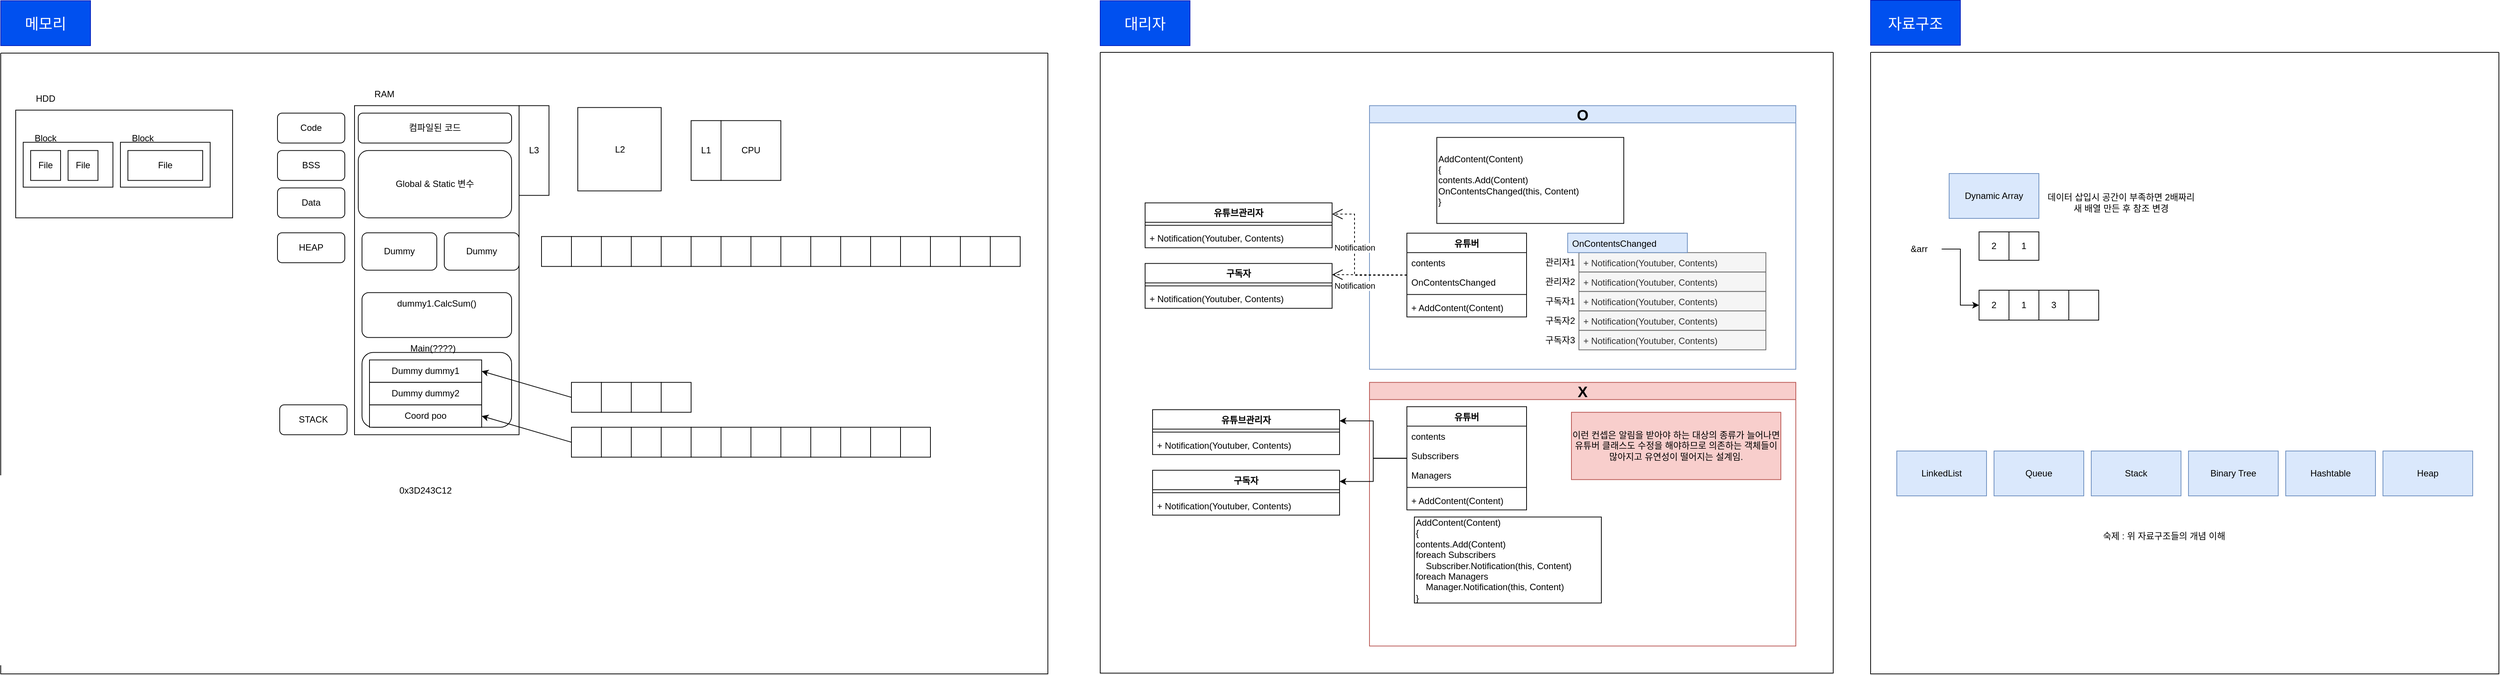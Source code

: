 <mxfile version="21.6.5" type="device">
  <diagram id="C5RBs43oDa-KdzZeNtuy" name="Page-1">
    <mxGraphModel dx="2206" dy="2455" grid="1" gridSize="10" guides="1" tooltips="1" connect="1" arrows="1" fold="1" page="1" pageScale="1" pageWidth="827" pageHeight="1169" math="0" shadow="0">
      <root>
        <mxCell id="WIyWlLk6GJQsqaUBKTNV-0" />
        <mxCell id="WIyWlLk6GJQsqaUBKTNV-1" parent="WIyWlLk6GJQsqaUBKTNV-0" />
        <mxCell id="QTkm2JUuexC876r_ifoE-18" value="" style="swimlane;startSize=0;" vertex="1" parent="WIyWlLk6GJQsqaUBKTNV-1">
          <mxGeometry x="1510" y="-1061" width="980" height="830" as="geometry">
            <mxRectangle x="1510" y="-1160" width="50" height="40" as="alternateBounds" />
          </mxGeometry>
        </mxCell>
        <mxCell id="HTKj4prni-A2L164Fl9Y-55" value="유튜버" style="swimlane;fontStyle=1;align=center;verticalAlign=top;childLayout=stackLayout;horizontal=1;startSize=26;horizontalStack=0;resizeParent=1;resizeParentMax=0;resizeLast=0;collapsible=1;marginBottom=0;whiteSpace=wrap;html=1;" parent="QTkm2JUuexC876r_ifoE-18" vertex="1">
          <mxGeometry x="410" y="473.75" width="160" height="138" as="geometry" />
        </mxCell>
        <mxCell id="HTKj4prni-A2L164Fl9Y-58" value="contents" style="text;strokeColor=none;fillColor=none;align=left;verticalAlign=top;spacingLeft=4;spacingRight=4;overflow=hidden;rotatable=0;points=[[0,0.5],[1,0.5]];portConstraint=eastwest;whiteSpace=wrap;html=1;" parent="HTKj4prni-A2L164Fl9Y-55" vertex="1">
          <mxGeometry y="26" width="160" height="26" as="geometry" />
        </mxCell>
        <mxCell id="HTKj4prni-A2L164Fl9Y-64" value="Subscribers" style="text;strokeColor=none;fillColor=none;align=left;verticalAlign=top;spacingLeft=4;spacingRight=4;overflow=hidden;rotatable=0;points=[[0,0.5],[1,0.5]];portConstraint=eastwest;whiteSpace=wrap;html=1;" parent="HTKj4prni-A2L164Fl9Y-55" vertex="1">
          <mxGeometry y="52" width="160" height="26" as="geometry" />
        </mxCell>
        <mxCell id="QTkm2JUuexC876r_ifoE-6" value="Managers" style="text;strokeColor=none;fillColor=none;align=left;verticalAlign=top;spacingLeft=4;spacingRight=4;overflow=hidden;rotatable=0;points=[[0,0.5],[1,0.5]];portConstraint=eastwest;whiteSpace=wrap;html=1;" vertex="1" parent="HTKj4prni-A2L164Fl9Y-55">
          <mxGeometry y="78" width="160" height="26" as="geometry" />
        </mxCell>
        <mxCell id="HTKj4prni-A2L164Fl9Y-57" value="" style="line;strokeWidth=1;fillColor=none;align=left;verticalAlign=middle;spacingTop=-1;spacingLeft=3;spacingRight=3;rotatable=0;labelPosition=right;points=[];portConstraint=eastwest;strokeColor=inherit;" parent="HTKj4prni-A2L164Fl9Y-55" vertex="1">
          <mxGeometry y="104" width="160" height="8" as="geometry" />
        </mxCell>
        <mxCell id="HTKj4prni-A2L164Fl9Y-62" value="+ AddContent(Content)" style="text;strokeColor=none;fillColor=none;align=left;verticalAlign=top;spacingLeft=4;spacingRight=4;overflow=hidden;rotatable=0;points=[[0,0.5],[1,0.5]];portConstraint=eastwest;whiteSpace=wrap;html=1;" parent="HTKj4prni-A2L164Fl9Y-55" vertex="1">
          <mxGeometry y="112" width="160" height="26" as="geometry" />
        </mxCell>
        <mxCell id="HTKj4prni-A2L164Fl9Y-59" value="구독자" style="swimlane;fontStyle=1;align=center;verticalAlign=top;childLayout=stackLayout;horizontal=1;startSize=26;horizontalStack=0;resizeParent=1;resizeParentMax=0;resizeLast=0;collapsible=1;marginBottom=0;whiteSpace=wrap;html=1;" parent="QTkm2JUuexC876r_ifoE-18" vertex="1">
          <mxGeometry x="60" y="282.25" width="250" height="60" as="geometry" />
        </mxCell>
        <mxCell id="HTKj4prni-A2L164Fl9Y-60" value="" style="line;strokeWidth=1;fillColor=none;align=left;verticalAlign=middle;spacingTop=-1;spacingLeft=3;spacingRight=3;rotatable=0;labelPosition=right;points=[];portConstraint=eastwest;strokeColor=inherit;" parent="HTKj4prni-A2L164Fl9Y-59" vertex="1">
          <mxGeometry y="26" width="250" height="8" as="geometry" />
        </mxCell>
        <mxCell id="HTKj4prni-A2L164Fl9Y-61" value="+ Notification(Youtuber, Contents)" style="text;strokeColor=none;fillColor=none;align=left;verticalAlign=top;spacingLeft=4;spacingRight=4;overflow=hidden;rotatable=0;points=[[0,0.5],[1,0.5]];portConstraint=eastwest;whiteSpace=wrap;html=1;" parent="HTKj4prni-A2L164Fl9Y-59" vertex="1">
          <mxGeometry y="34" width="250" height="26" as="geometry" />
        </mxCell>
        <mxCell id="HTKj4prni-A2L164Fl9Y-65" value="유튜브관리자" style="swimlane;fontStyle=1;align=center;verticalAlign=top;childLayout=stackLayout;horizontal=1;startSize=26;horizontalStack=0;resizeParent=1;resizeParentMax=0;resizeLast=0;collapsible=1;marginBottom=0;whiteSpace=wrap;html=1;" parent="QTkm2JUuexC876r_ifoE-18" vertex="1">
          <mxGeometry x="60" y="201.25" width="250" height="60" as="geometry" />
        </mxCell>
        <mxCell id="HTKj4prni-A2L164Fl9Y-66" value="" style="line;strokeWidth=1;fillColor=none;align=left;verticalAlign=middle;spacingTop=-1;spacingLeft=3;spacingRight=3;rotatable=0;labelPosition=right;points=[];portConstraint=eastwest;strokeColor=inherit;" parent="HTKj4prni-A2L164Fl9Y-65" vertex="1">
          <mxGeometry y="26" width="250" height="8" as="geometry" />
        </mxCell>
        <mxCell id="HTKj4prni-A2L164Fl9Y-67" value="+ Notification(Youtuber, Contents)" style="text;strokeColor=none;fillColor=none;align=left;verticalAlign=top;spacingLeft=4;spacingRight=4;overflow=hidden;rotatable=0;points=[[0,0.5],[1,0.5]];portConstraint=eastwest;whiteSpace=wrap;html=1;" parent="HTKj4prni-A2L164Fl9Y-65" vertex="1">
          <mxGeometry y="34" width="250" height="26" as="geometry" />
        </mxCell>
        <mxCell id="HTKj4prni-A2L164Fl9Y-68" value="유튜버" style="swimlane;fontStyle=1;align=center;verticalAlign=top;childLayout=stackLayout;horizontal=1;startSize=26;horizontalStack=0;resizeParent=1;resizeParentMax=0;resizeLast=0;collapsible=1;marginBottom=0;whiteSpace=wrap;html=1;" parent="QTkm2JUuexC876r_ifoE-18" vertex="1">
          <mxGeometry x="410" y="241.75" width="160" height="112" as="geometry" />
        </mxCell>
        <mxCell id="HTKj4prni-A2L164Fl9Y-69" value="contents" style="text;strokeColor=none;fillColor=none;align=left;verticalAlign=top;spacingLeft=4;spacingRight=4;overflow=hidden;rotatable=0;points=[[0,0.5],[1,0.5]];portConstraint=eastwest;whiteSpace=wrap;html=1;" parent="HTKj4prni-A2L164Fl9Y-68" vertex="1">
          <mxGeometry y="26" width="160" height="26" as="geometry" />
        </mxCell>
        <mxCell id="HTKj4prni-A2L164Fl9Y-70" value="OnContentsChanged" style="text;strokeColor=none;fillColor=none;align=left;verticalAlign=top;spacingLeft=4;spacingRight=4;overflow=hidden;rotatable=0;points=[[0,0.5],[1,0.5]];portConstraint=eastwest;whiteSpace=wrap;html=1;" parent="HTKj4prni-A2L164Fl9Y-68" vertex="1">
          <mxGeometry y="52" width="160" height="26" as="geometry" />
        </mxCell>
        <mxCell id="HTKj4prni-A2L164Fl9Y-71" value="" style="line;strokeWidth=1;fillColor=none;align=left;verticalAlign=middle;spacingTop=-1;spacingLeft=3;spacingRight=3;rotatable=0;labelPosition=right;points=[];portConstraint=eastwest;strokeColor=inherit;" parent="HTKj4prni-A2L164Fl9Y-68" vertex="1">
          <mxGeometry y="78" width="160" height="8" as="geometry" />
        </mxCell>
        <mxCell id="HTKj4prni-A2L164Fl9Y-72" value="+ AddContent(Content)" style="text;strokeColor=none;fillColor=none;align=left;verticalAlign=top;spacingLeft=4;spacingRight=4;overflow=hidden;rotatable=0;points=[[0,0.5],[1,0.5]];portConstraint=eastwest;whiteSpace=wrap;html=1;" parent="HTKj4prni-A2L164Fl9Y-68" vertex="1">
          <mxGeometry y="86" width="160" height="26" as="geometry" />
        </mxCell>
        <mxCell id="HTKj4prni-A2L164Fl9Y-73" value="+ Notification(Youtuber, Contents)" style="text;strokeColor=#666666;fillColor=#f5f5f5;align=left;verticalAlign=top;spacingLeft=4;spacingRight=4;overflow=hidden;rotatable=0;points=[[0,0.5],[1,0.5]];portConstraint=eastwest;whiteSpace=wrap;html=1;fontColor=#333333;" parent="QTkm2JUuexC876r_ifoE-18" vertex="1">
          <mxGeometry x="640" y="267.75" width="250" height="26" as="geometry" />
        </mxCell>
        <mxCell id="HTKj4prni-A2L164Fl9Y-74" value="OnContentsChanged" style="text;strokeColor=#6c8ebf;fillColor=#dae8fc;align=left;verticalAlign=top;spacingLeft=4;spacingRight=4;overflow=hidden;rotatable=0;points=[[0,0.5],[1,0.5]];portConstraint=eastwest;whiteSpace=wrap;html=1;" parent="QTkm2JUuexC876r_ifoE-18" vertex="1">
          <mxGeometry x="625" y="241.75" width="160" height="26" as="geometry" />
        </mxCell>
        <mxCell id="HTKj4prni-A2L164Fl9Y-75" value="+ Notification(Youtuber, Contents)" style="text;strokeColor=#666666;fillColor=#f5f5f5;align=left;verticalAlign=top;spacingLeft=4;spacingRight=4;overflow=hidden;rotatable=0;points=[[0,0.5],[1,0.5]];portConstraint=eastwest;whiteSpace=wrap;html=1;fontColor=#333333;" parent="QTkm2JUuexC876r_ifoE-18" vertex="1">
          <mxGeometry x="640" y="293.75" width="250" height="26" as="geometry" />
        </mxCell>
        <mxCell id="HTKj4prni-A2L164Fl9Y-76" value="+ Notification(Youtuber, Contents)" style="text;strokeColor=#666666;fillColor=#f5f5f5;align=left;verticalAlign=top;spacingLeft=4;spacingRight=4;overflow=hidden;rotatable=0;points=[[0,0.5],[1,0.5]];portConstraint=eastwest;whiteSpace=wrap;html=1;fontColor=#333333;" parent="QTkm2JUuexC876r_ifoE-18" vertex="1">
          <mxGeometry x="640" y="319.75" width="250" height="26" as="geometry" />
        </mxCell>
        <mxCell id="HTKj4prni-A2L164Fl9Y-77" value="+ Notification(Youtuber, Contents)" style="text;strokeColor=#666666;fillColor=#f5f5f5;align=left;verticalAlign=top;spacingLeft=4;spacingRight=4;overflow=hidden;rotatable=0;points=[[0,0.5],[1,0.5]];portConstraint=eastwest;whiteSpace=wrap;html=1;fontColor=#333333;" parent="QTkm2JUuexC876r_ifoE-18" vertex="1">
          <mxGeometry x="640" y="345.75" width="250" height="26" as="geometry" />
        </mxCell>
        <mxCell id="HTKj4prni-A2L164Fl9Y-79" value="관리자1" style="text;html=1;strokeColor=none;fillColor=none;align=center;verticalAlign=middle;whiteSpace=wrap;rounded=0;" parent="QTkm2JUuexC876r_ifoE-18" vertex="1">
          <mxGeometry x="590" y="267.75" width="50" height="26" as="geometry" />
        </mxCell>
        <mxCell id="HTKj4prni-A2L164Fl9Y-80" value="관리자2" style="text;html=1;strokeColor=none;fillColor=none;align=center;verticalAlign=middle;whiteSpace=wrap;rounded=0;" parent="QTkm2JUuexC876r_ifoE-18" vertex="1">
          <mxGeometry x="590" y="293.75" width="50" height="26" as="geometry" />
        </mxCell>
        <mxCell id="HTKj4prni-A2L164Fl9Y-81" value="구독자1" style="text;html=1;strokeColor=none;fillColor=none;align=center;verticalAlign=middle;whiteSpace=wrap;rounded=0;" parent="QTkm2JUuexC876r_ifoE-18" vertex="1">
          <mxGeometry x="590" y="319.75" width="50" height="26" as="geometry" />
        </mxCell>
        <mxCell id="HTKj4prni-A2L164Fl9Y-82" value="AddContent(Content)&lt;br&gt;{&lt;br&gt;contents.Add(Content)&lt;br&gt;OnContentsChanged(this, Content)&lt;br&gt;}" style="rounded=0;whiteSpace=wrap;html=1;align=left;" parent="QTkm2JUuexC876r_ifoE-18" vertex="1">
          <mxGeometry x="450" y="113.75" width="250" height="115" as="geometry" />
        </mxCell>
        <mxCell id="QTkm2JUuexC876r_ifoE-0" value="구독자2" style="text;html=1;strokeColor=none;fillColor=none;align=center;verticalAlign=middle;whiteSpace=wrap;rounded=0;" vertex="1" parent="QTkm2JUuexC876r_ifoE-18">
          <mxGeometry x="590" y="345.75" width="50" height="26" as="geometry" />
        </mxCell>
        <mxCell id="QTkm2JUuexC876r_ifoE-1" value="구독자3" style="text;html=1;strokeColor=none;fillColor=none;align=center;verticalAlign=middle;whiteSpace=wrap;rounded=0;" vertex="1" parent="QTkm2JUuexC876r_ifoE-18">
          <mxGeometry x="590" y="371.75" width="50" height="26" as="geometry" />
        </mxCell>
        <mxCell id="QTkm2JUuexC876r_ifoE-3" value="O" style="swimlane;whiteSpace=wrap;html=1;fillColor=#dae8fc;strokeColor=#6c8ebf;fontSize=20;" vertex="1" parent="QTkm2JUuexC876r_ifoE-18">
          <mxGeometry x="360" y="71.25" width="570" height="352.5" as="geometry" />
        </mxCell>
        <mxCell id="HTKj4prni-A2L164Fl9Y-78" value="+ Notification(Youtuber, Contents)" style="text;strokeColor=#666666;fillColor=#f5f5f5;align=left;verticalAlign=top;spacingLeft=4;spacingRight=4;overflow=hidden;rotatable=0;points=[[0,0.5],[1,0.5]];portConstraint=eastwest;whiteSpace=wrap;html=1;fontColor=#333333;" parent="QTkm2JUuexC876r_ifoE-3" vertex="1">
          <mxGeometry x="280" y="300.5" width="250" height="26" as="geometry" />
        </mxCell>
        <mxCell id="QTkm2JUuexC876r_ifoE-4" value="X" style="swimlane;whiteSpace=wrap;html=1;fillColor=#f8cecc;strokeColor=#b85450;fontSize=20;" vertex="1" parent="QTkm2JUuexC876r_ifoE-18">
          <mxGeometry x="360" y="441.25" width="570" height="352.5" as="geometry" />
        </mxCell>
        <mxCell id="QTkm2JUuexC876r_ifoE-5" value="이런 컨셉은 알림을 받아야 하는 대상의 종류가 늘어나면 유튜버 클래스도 수정을 해야하므로 의존하는 객체들이 많아지고 유연성이 떨어지는 설계임." style="text;html=1;strokeColor=#b85450;fillColor=#f8cecc;align=center;verticalAlign=middle;whiteSpace=wrap;rounded=0;" vertex="1" parent="QTkm2JUuexC876r_ifoE-4">
          <mxGeometry x="270" y="40" width="280" height="90" as="geometry" />
        </mxCell>
        <mxCell id="HTKj4prni-A2L164Fl9Y-63" value="AddContent(Content)&lt;br&gt;{&lt;br&gt;contents.Add(Content)&lt;br&gt;foreach Subscribers&lt;br&gt;&amp;nbsp; &amp;nbsp; Subscriber.Notification(this, Content)&lt;br&gt;foreach Managers&lt;br&gt;&amp;nbsp; &amp;nbsp; Manager.Notification(this, Content)&lt;br&gt;}" style="rounded=0;whiteSpace=wrap;html=1;align=left;" parent="QTkm2JUuexC876r_ifoE-4" vertex="1">
          <mxGeometry x="60" y="180" width="250" height="115" as="geometry" />
        </mxCell>
        <mxCell id="QTkm2JUuexC876r_ifoE-7" value="구독자" style="swimlane;fontStyle=1;align=center;verticalAlign=top;childLayout=stackLayout;horizontal=1;startSize=26;horizontalStack=0;resizeParent=1;resizeParentMax=0;resizeLast=0;collapsible=1;marginBottom=0;whiteSpace=wrap;html=1;" vertex="1" parent="QTkm2JUuexC876r_ifoE-18">
          <mxGeometry x="70" y="558.75" width="250" height="60" as="geometry" />
        </mxCell>
        <mxCell id="QTkm2JUuexC876r_ifoE-8" value="" style="line;strokeWidth=1;fillColor=none;align=left;verticalAlign=middle;spacingTop=-1;spacingLeft=3;spacingRight=3;rotatable=0;labelPosition=right;points=[];portConstraint=eastwest;strokeColor=inherit;" vertex="1" parent="QTkm2JUuexC876r_ifoE-7">
          <mxGeometry y="26" width="250" height="8" as="geometry" />
        </mxCell>
        <mxCell id="QTkm2JUuexC876r_ifoE-9" value="+ Notification(Youtuber, Contents)" style="text;strokeColor=none;fillColor=none;align=left;verticalAlign=top;spacingLeft=4;spacingRight=4;overflow=hidden;rotatable=0;points=[[0,0.5],[1,0.5]];portConstraint=eastwest;whiteSpace=wrap;html=1;" vertex="1" parent="QTkm2JUuexC876r_ifoE-7">
          <mxGeometry y="34" width="250" height="26" as="geometry" />
        </mxCell>
        <mxCell id="QTkm2JUuexC876r_ifoE-10" value="유튜브관리자" style="swimlane;fontStyle=1;align=center;verticalAlign=top;childLayout=stackLayout;horizontal=1;startSize=26;horizontalStack=0;resizeParent=1;resizeParentMax=0;resizeLast=0;collapsible=1;marginBottom=0;whiteSpace=wrap;html=1;" vertex="1" parent="QTkm2JUuexC876r_ifoE-18">
          <mxGeometry x="70" y="477.75" width="250" height="60" as="geometry" />
        </mxCell>
        <mxCell id="QTkm2JUuexC876r_ifoE-11" value="" style="line;strokeWidth=1;fillColor=none;align=left;verticalAlign=middle;spacingTop=-1;spacingLeft=3;spacingRight=3;rotatable=0;labelPosition=right;points=[];portConstraint=eastwest;strokeColor=inherit;" vertex="1" parent="QTkm2JUuexC876r_ifoE-10">
          <mxGeometry y="26" width="250" height="8" as="geometry" />
        </mxCell>
        <mxCell id="QTkm2JUuexC876r_ifoE-12" value="+ Notification(Youtuber, Contents)" style="text;strokeColor=none;fillColor=none;align=left;verticalAlign=top;spacingLeft=4;spacingRight=4;overflow=hidden;rotatable=0;points=[[0,0.5],[1,0.5]];portConstraint=eastwest;whiteSpace=wrap;html=1;" vertex="1" parent="QTkm2JUuexC876r_ifoE-10">
          <mxGeometry y="34" width="250" height="26" as="geometry" />
        </mxCell>
        <mxCell id="QTkm2JUuexC876r_ifoE-14" style="edgeStyle=orthogonalEdgeStyle;rounded=0;orthogonalLoop=1;jettySize=auto;html=1;entryX=1;entryY=0.25;entryDx=0;entryDy=0;" edge="1" parent="QTkm2JUuexC876r_ifoE-18" source="HTKj4prni-A2L164Fl9Y-55" target="QTkm2JUuexC876r_ifoE-7">
          <mxGeometry relative="1" as="geometry" />
        </mxCell>
        <mxCell id="QTkm2JUuexC876r_ifoE-15" value="Notification" style="endArrow=open;endSize=12;dashed=1;html=1;rounded=0;entryX=1;entryY=0.25;entryDx=0;entryDy=0;" edge="1" parent="QTkm2JUuexC876r_ifoE-18" source="HTKj4prni-A2L164Fl9Y-68" target="HTKj4prni-A2L164Fl9Y-65">
          <mxGeometry x="0.176" width="160" relative="1" as="geometry">
            <mxPoint x="250" y="401.25" as="sourcePoint" />
            <mxPoint x="410" y="401.25" as="targetPoint" />
            <Array as="points">
              <mxPoint x="340" y="298.25" />
              <mxPoint x="340" y="216.25" />
            </Array>
            <mxPoint as="offset" />
          </mxGeometry>
        </mxCell>
        <mxCell id="QTkm2JUuexC876r_ifoE-13" style="edgeStyle=orthogonalEdgeStyle;rounded=0;orthogonalLoop=1;jettySize=auto;html=1;entryX=1;entryY=0.25;entryDx=0;entryDy=0;" edge="1" parent="QTkm2JUuexC876r_ifoE-18" source="HTKj4prni-A2L164Fl9Y-55" target="QTkm2JUuexC876r_ifoE-10">
          <mxGeometry relative="1" as="geometry" />
        </mxCell>
        <mxCell id="QTkm2JUuexC876r_ifoE-16" value="Notification" style="endArrow=open;endSize=12;dashed=1;html=1;rounded=0;entryX=1;entryY=0.25;entryDx=0;entryDy=0;" edge="1" parent="QTkm2JUuexC876r_ifoE-18" source="HTKj4prni-A2L164Fl9Y-68" target="HTKj4prni-A2L164Fl9Y-59">
          <mxGeometry x="0.399" y="15" width="160" relative="1" as="geometry">
            <mxPoint x="420" y="308.25" as="sourcePoint" />
            <mxPoint x="320" y="226.25" as="targetPoint" />
            <Array as="points">
              <mxPoint x="340" y="297.25" />
            </Array>
            <mxPoint as="offset" />
          </mxGeometry>
        </mxCell>
        <mxCell id="QTkm2JUuexC876r_ifoE-17" value="대리자" style="rounded=0;whiteSpace=wrap;html=1;fillColor=#0050ef;fontColor=#ffffff;strokeColor=#001DBC;fontSize=20;" vertex="1" parent="WIyWlLk6GJQsqaUBKTNV-1">
          <mxGeometry x="1510" y="-1130" width="120" height="60" as="geometry" />
        </mxCell>
        <mxCell id="QTkm2JUuexC876r_ifoE-20" value="자료구조" style="rounded=0;whiteSpace=wrap;html=1;fillColor=#0050ef;fontColor=#ffffff;strokeColor=#001DBC;fontSize=20;" vertex="1" parent="WIyWlLk6GJQsqaUBKTNV-1">
          <mxGeometry x="2540" y="-1130.5" width="120" height="60" as="geometry" />
        </mxCell>
        <mxCell id="QTkm2JUuexC876r_ifoE-21" value="" style="swimlane;startSize=0;" vertex="1" parent="WIyWlLk6GJQsqaUBKTNV-1">
          <mxGeometry x="2540" y="-1061" width="840" height="831" as="geometry" />
        </mxCell>
        <mxCell id="HTKj4prni-A2L164Fl9Y-100" value="Dynamic Array" style="rounded=0;whiteSpace=wrap;html=1;fillColor=#dae8fc;strokeColor=#6c8ebf;" parent="QTkm2JUuexC876r_ifoE-21" vertex="1">
          <mxGeometry x="105" y="162" width="120" height="60" as="geometry" />
        </mxCell>
        <mxCell id="HTKj4prni-A2L164Fl9Y-101" value="LinkedList" style="rounded=0;whiteSpace=wrap;html=1;fillColor=#dae8fc;strokeColor=#6c8ebf;" parent="QTkm2JUuexC876r_ifoE-21" vertex="1">
          <mxGeometry x="35" y="533" width="120" height="60" as="geometry" />
        </mxCell>
        <mxCell id="HTKj4prni-A2L164Fl9Y-102" value="Queue" style="rounded=0;whiteSpace=wrap;html=1;fillColor=#dae8fc;strokeColor=#6c8ebf;" parent="QTkm2JUuexC876r_ifoE-21" vertex="1">
          <mxGeometry x="165" y="533" width="120" height="60" as="geometry" />
        </mxCell>
        <mxCell id="HTKj4prni-A2L164Fl9Y-103" value="Stack" style="rounded=0;whiteSpace=wrap;html=1;fillColor=#dae8fc;strokeColor=#6c8ebf;" parent="QTkm2JUuexC876r_ifoE-21" vertex="1">
          <mxGeometry x="295" y="533" width="120" height="60" as="geometry" />
        </mxCell>
        <mxCell id="HTKj4prni-A2L164Fl9Y-104" value="Binary Tree" style="rounded=0;whiteSpace=wrap;html=1;fillColor=#dae8fc;strokeColor=#6c8ebf;" parent="QTkm2JUuexC876r_ifoE-21" vertex="1">
          <mxGeometry x="425" y="533" width="120" height="60" as="geometry" />
        </mxCell>
        <mxCell id="HTKj4prni-A2L164Fl9Y-105" value="Hashtable" style="rounded=0;whiteSpace=wrap;html=1;fillColor=#dae8fc;strokeColor=#6c8ebf;" parent="QTkm2JUuexC876r_ifoE-21" vertex="1">
          <mxGeometry x="555" y="533" width="120" height="60" as="geometry" />
        </mxCell>
        <mxCell id="HTKj4prni-A2L164Fl9Y-106" value="Heap" style="rounded=0;whiteSpace=wrap;html=1;fillColor=#dae8fc;strokeColor=#6c8ebf;" parent="QTkm2JUuexC876r_ifoE-21" vertex="1">
          <mxGeometry x="685" y="533" width="120" height="60" as="geometry" />
        </mxCell>
        <mxCell id="HTKj4prni-A2L164Fl9Y-107" value="2" style="rounded=0;whiteSpace=wrap;html=1;" parent="QTkm2JUuexC876r_ifoE-21" vertex="1">
          <mxGeometry x="145" y="240" width="40" height="38" as="geometry" />
        </mxCell>
        <mxCell id="HTKj4prni-A2L164Fl9Y-108" value="1" style="rounded=0;whiteSpace=wrap;html=1;" parent="QTkm2JUuexC876r_ifoE-21" vertex="1">
          <mxGeometry x="185" y="240" width="40" height="38" as="geometry" />
        </mxCell>
        <mxCell id="HTKj4prni-A2L164Fl9Y-110" value="2" style="rounded=0;whiteSpace=wrap;html=1;" parent="QTkm2JUuexC876r_ifoE-21" vertex="1">
          <mxGeometry x="145" y="318" width="40" height="40" as="geometry" />
        </mxCell>
        <mxCell id="HTKj4prni-A2L164Fl9Y-111" value="1" style="rounded=0;whiteSpace=wrap;html=1;" parent="QTkm2JUuexC876r_ifoE-21" vertex="1">
          <mxGeometry x="185" y="318" width="40" height="40" as="geometry" />
        </mxCell>
        <mxCell id="HTKj4prni-A2L164Fl9Y-112" value="3" style="rounded=0;whiteSpace=wrap;html=1;" parent="QTkm2JUuexC876r_ifoE-21" vertex="1">
          <mxGeometry x="225" y="318" width="40" height="40" as="geometry" />
        </mxCell>
        <mxCell id="HTKj4prni-A2L164Fl9Y-113" value="" style="rounded=0;whiteSpace=wrap;html=1;" parent="QTkm2JUuexC876r_ifoE-21" vertex="1">
          <mxGeometry x="265" y="318" width="40" height="40" as="geometry" />
        </mxCell>
        <mxCell id="HTKj4prni-A2L164Fl9Y-115" style="edgeStyle=orthogonalEdgeStyle;rounded=0;orthogonalLoop=1;jettySize=auto;html=1;entryX=0;entryY=0.5;entryDx=0;entryDy=0;" parent="QTkm2JUuexC876r_ifoE-21" source="HTKj4prni-A2L164Fl9Y-114" target="HTKj4prni-A2L164Fl9Y-110" edge="1">
          <mxGeometry relative="1" as="geometry" />
        </mxCell>
        <mxCell id="HTKj4prni-A2L164Fl9Y-114" value="&amp;amp;arr" style="text;html=1;strokeColor=none;fillColor=none;align=center;verticalAlign=middle;whiteSpace=wrap;rounded=0;" parent="QTkm2JUuexC876r_ifoE-21" vertex="1">
          <mxGeometry x="35" y="248" width="60" height="30" as="geometry" />
        </mxCell>
        <mxCell id="HTKj4prni-A2L164Fl9Y-116" value="데이터 삽입시 공간이 부족하면 2배짜리 새 배열 만든 후 참조 변경" style="text;html=1;strokeColor=none;fillColor=none;align=center;verticalAlign=middle;whiteSpace=wrap;rounded=0;" parent="QTkm2JUuexC876r_ifoE-21" vertex="1">
          <mxGeometry x="235" y="165.5" width="200" height="71" as="geometry" />
        </mxCell>
        <mxCell id="HTKj4prni-A2L164Fl9Y-117" value="숙제 : 위 자료구조들의 개념 이해" style="text;html=1;strokeColor=none;fillColor=none;align=center;verticalAlign=middle;whiteSpace=wrap;rounded=0;" parent="QTkm2JUuexC876r_ifoE-21" vertex="1">
          <mxGeometry x="215" y="621" width="355" height="52" as="geometry" />
        </mxCell>
        <mxCell id="QTkm2JUuexC876r_ifoE-22" value="" style="swimlane;startSize=0;" vertex="1" parent="WIyWlLk6GJQsqaUBKTNV-1">
          <mxGeometry x="40" y="-1060" width="1400" height="830" as="geometry" />
        </mxCell>
        <mxCell id="HTKj4prni-A2L164Fl9Y-0" value="" style="rounded=0;whiteSpace=wrap;html=1;" parent="QTkm2JUuexC876r_ifoE-22" vertex="1">
          <mxGeometry x="473" y="70.25" width="220" height="440" as="geometry" />
        </mxCell>
        <mxCell id="HTKj4prni-A2L164Fl9Y-1" value="RAM" style="text;html=1;strokeColor=none;fillColor=none;align=center;verticalAlign=middle;whiteSpace=wrap;rounded=0;" parent="QTkm2JUuexC876r_ifoE-22" vertex="1">
          <mxGeometry x="463" y="40.25" width="100" height="30" as="geometry" />
        </mxCell>
        <mxCell id="HTKj4prni-A2L164Fl9Y-3" value="HEAP" style="rounded=1;whiteSpace=wrap;html=1;" parent="QTkm2JUuexC876r_ifoE-22" vertex="1">
          <mxGeometry x="370" y="240.25" width="90" height="40" as="geometry" />
        </mxCell>
        <mxCell id="HTKj4prni-A2L164Fl9Y-4" value="STACK" style="rounded=1;whiteSpace=wrap;html=1;" parent="QTkm2JUuexC876r_ifoE-22" vertex="1">
          <mxGeometry x="373" y="470.25" width="90" height="40" as="geometry" />
        </mxCell>
        <mxCell id="HTKj4prni-A2L164Fl9Y-5" value="" style="rounded=1;whiteSpace=wrap;html=1;" parent="QTkm2JUuexC876r_ifoE-22" vertex="1">
          <mxGeometry x="483" y="400.25" width="200" height="100" as="geometry" />
        </mxCell>
        <mxCell id="HTKj4prni-A2L164Fl9Y-6" value="Main(????)" style="text;html=1;strokeColor=none;fillColor=none;align=center;verticalAlign=middle;whiteSpace=wrap;rounded=0;" parent="QTkm2JUuexC876r_ifoE-22" vertex="1">
          <mxGeometry x="513" y="380.25" width="130" height="30" as="geometry" />
        </mxCell>
        <mxCell id="HTKj4prni-A2L164Fl9Y-7" value="Dummy dummy1" style="rounded=0;whiteSpace=wrap;html=1;" parent="QTkm2JUuexC876r_ifoE-22" vertex="1">
          <mxGeometry x="493" y="410.25" width="150" height="30" as="geometry" />
        </mxCell>
        <mxCell id="HTKj4prni-A2L164Fl9Y-8" value="Coord poo" style="rounded=0;whiteSpace=wrap;html=1;" parent="QTkm2JUuexC876r_ifoE-22" vertex="1">
          <mxGeometry x="493" y="470.25" width="150" height="30" as="geometry" />
        </mxCell>
        <mxCell id="HTKj4prni-A2L164Fl9Y-9" value="0x3D243C12" style="text;html=1;strokeColor=none;fillColor=none;align=center;verticalAlign=middle;whiteSpace=wrap;rounded=0;" parent="QTkm2JUuexC876r_ifoE-22" vertex="1">
          <mxGeometry x="478" y="565.25" width="180" height="40" as="geometry" />
        </mxCell>
        <mxCell id="HTKj4prni-A2L164Fl9Y-10" value="" style="rounded=0;whiteSpace=wrap;html=1;" parent="QTkm2JUuexC876r_ifoE-22" vertex="1">
          <mxGeometry x="763" y="440.25" width="40" height="40" as="geometry" />
        </mxCell>
        <mxCell id="HTKj4prni-A2L164Fl9Y-11" value="" style="rounded=0;whiteSpace=wrap;html=1;" parent="QTkm2JUuexC876r_ifoE-22" vertex="1">
          <mxGeometry x="803" y="440.25" width="40" height="40" as="geometry" />
        </mxCell>
        <mxCell id="HTKj4prni-A2L164Fl9Y-12" value="" style="rounded=0;whiteSpace=wrap;html=1;" parent="QTkm2JUuexC876r_ifoE-22" vertex="1">
          <mxGeometry x="843" y="440.25" width="40" height="40" as="geometry" />
        </mxCell>
        <mxCell id="HTKj4prni-A2L164Fl9Y-13" value="" style="rounded=0;whiteSpace=wrap;html=1;" parent="QTkm2JUuexC876r_ifoE-22" vertex="1">
          <mxGeometry x="883" y="440.25" width="40" height="40" as="geometry" />
        </mxCell>
        <mxCell id="HTKj4prni-A2L164Fl9Y-14" value="" style="endArrow=classic;html=1;rounded=0;exitX=0;exitY=0.5;exitDx=0;exitDy=0;entryX=1;entryY=0.5;entryDx=0;entryDy=0;" parent="QTkm2JUuexC876r_ifoE-22" source="HTKj4prni-A2L164Fl9Y-10" target="HTKj4prni-A2L164Fl9Y-7" edge="1">
          <mxGeometry width="50" height="50" relative="1" as="geometry">
            <mxPoint x="793" y="510.25" as="sourcePoint" />
            <mxPoint x="843" y="460.25" as="targetPoint" />
          </mxGeometry>
        </mxCell>
        <mxCell id="HTKj4prni-A2L164Fl9Y-15" value="" style="rounded=0;whiteSpace=wrap;html=1;" parent="QTkm2JUuexC876r_ifoE-22" vertex="1">
          <mxGeometry x="763" y="500.25" width="40" height="40" as="geometry" />
        </mxCell>
        <mxCell id="HTKj4prni-A2L164Fl9Y-16" value="" style="rounded=0;whiteSpace=wrap;html=1;" parent="QTkm2JUuexC876r_ifoE-22" vertex="1">
          <mxGeometry x="803" y="500.25" width="40" height="40" as="geometry" />
        </mxCell>
        <mxCell id="HTKj4prni-A2L164Fl9Y-17" value="" style="rounded=0;whiteSpace=wrap;html=1;" parent="QTkm2JUuexC876r_ifoE-22" vertex="1">
          <mxGeometry x="843" y="500.25" width="40" height="40" as="geometry" />
        </mxCell>
        <mxCell id="HTKj4prni-A2L164Fl9Y-18" value="" style="rounded=0;whiteSpace=wrap;html=1;" parent="QTkm2JUuexC876r_ifoE-22" vertex="1">
          <mxGeometry x="883" y="500.25" width="40" height="40" as="geometry" />
        </mxCell>
        <mxCell id="HTKj4prni-A2L164Fl9Y-19" value="" style="rounded=0;whiteSpace=wrap;html=1;" parent="QTkm2JUuexC876r_ifoE-22" vertex="1">
          <mxGeometry x="923" y="500.25" width="40" height="40" as="geometry" />
        </mxCell>
        <mxCell id="HTKj4prni-A2L164Fl9Y-20" value="" style="rounded=0;whiteSpace=wrap;html=1;" parent="QTkm2JUuexC876r_ifoE-22" vertex="1">
          <mxGeometry x="963" y="500.25" width="40" height="40" as="geometry" />
        </mxCell>
        <mxCell id="HTKj4prni-A2L164Fl9Y-21" value="" style="rounded=0;whiteSpace=wrap;html=1;" parent="QTkm2JUuexC876r_ifoE-22" vertex="1">
          <mxGeometry x="1003" y="500.25" width="40" height="40" as="geometry" />
        </mxCell>
        <mxCell id="HTKj4prni-A2L164Fl9Y-22" value="" style="rounded=0;whiteSpace=wrap;html=1;" parent="QTkm2JUuexC876r_ifoE-22" vertex="1">
          <mxGeometry x="1043" y="500.25" width="40" height="40" as="geometry" />
        </mxCell>
        <mxCell id="HTKj4prni-A2L164Fl9Y-23" value="" style="rounded=0;whiteSpace=wrap;html=1;" parent="QTkm2JUuexC876r_ifoE-22" vertex="1">
          <mxGeometry x="1083" y="500.25" width="40" height="40" as="geometry" />
        </mxCell>
        <mxCell id="HTKj4prni-A2L164Fl9Y-24" value="" style="rounded=0;whiteSpace=wrap;html=1;" parent="QTkm2JUuexC876r_ifoE-22" vertex="1">
          <mxGeometry x="1123" y="500.25" width="40" height="40" as="geometry" />
        </mxCell>
        <mxCell id="HTKj4prni-A2L164Fl9Y-25" value="" style="rounded=0;whiteSpace=wrap;html=1;" parent="QTkm2JUuexC876r_ifoE-22" vertex="1">
          <mxGeometry x="1163" y="500.25" width="40" height="40" as="geometry" />
        </mxCell>
        <mxCell id="HTKj4prni-A2L164Fl9Y-26" value="" style="rounded=0;whiteSpace=wrap;html=1;" parent="QTkm2JUuexC876r_ifoE-22" vertex="1">
          <mxGeometry x="1203" y="500.25" width="40" height="40" as="geometry" />
        </mxCell>
        <mxCell id="HTKj4prni-A2L164Fl9Y-27" value="" style="endArrow=classic;html=1;rounded=0;exitX=0;exitY=0.5;exitDx=0;exitDy=0;entryX=1;entryY=0.5;entryDx=0;entryDy=0;" parent="QTkm2JUuexC876r_ifoE-22" source="HTKj4prni-A2L164Fl9Y-15" target="HTKj4prni-A2L164Fl9Y-8" edge="1">
          <mxGeometry width="50" height="50" relative="1" as="geometry">
            <mxPoint x="773" y="470.25" as="sourcePoint" />
            <mxPoint x="653" y="435.25" as="targetPoint" />
          </mxGeometry>
        </mxCell>
        <mxCell id="HTKj4prni-A2L164Fl9Y-28" value="Dummy" style="rounded=1;whiteSpace=wrap;html=1;" parent="QTkm2JUuexC876r_ifoE-22" vertex="1">
          <mxGeometry x="483" y="240.25" width="100" height="50" as="geometry" />
        </mxCell>
        <mxCell id="HTKj4prni-A2L164Fl9Y-29" value="" style="rounded=0;whiteSpace=wrap;html=1;" parent="QTkm2JUuexC876r_ifoE-22" vertex="1">
          <mxGeometry x="723" y="245.25" width="40" height="40" as="geometry" />
        </mxCell>
        <mxCell id="HTKj4prni-A2L164Fl9Y-30" value="" style="rounded=0;whiteSpace=wrap;html=1;" parent="QTkm2JUuexC876r_ifoE-22" vertex="1">
          <mxGeometry x="763" y="245.25" width="40" height="40" as="geometry" />
        </mxCell>
        <mxCell id="HTKj4prni-A2L164Fl9Y-31" value="" style="rounded=0;whiteSpace=wrap;html=1;" parent="QTkm2JUuexC876r_ifoE-22" vertex="1">
          <mxGeometry x="803" y="245.25" width="40" height="40" as="geometry" />
        </mxCell>
        <mxCell id="HTKj4prni-A2L164Fl9Y-32" value="" style="rounded=0;whiteSpace=wrap;html=1;" parent="QTkm2JUuexC876r_ifoE-22" vertex="1">
          <mxGeometry x="843" y="245.25" width="40" height="40" as="geometry" />
        </mxCell>
        <mxCell id="HTKj4prni-A2L164Fl9Y-33" value="" style="rounded=0;whiteSpace=wrap;html=1;" parent="QTkm2JUuexC876r_ifoE-22" vertex="1">
          <mxGeometry x="883" y="245.25" width="40" height="40" as="geometry" />
        </mxCell>
        <mxCell id="HTKj4prni-A2L164Fl9Y-34" value="" style="rounded=0;whiteSpace=wrap;html=1;" parent="QTkm2JUuexC876r_ifoE-22" vertex="1">
          <mxGeometry x="923" y="245.25" width="40" height="40" as="geometry" />
        </mxCell>
        <mxCell id="HTKj4prni-A2L164Fl9Y-35" value="" style="rounded=0;whiteSpace=wrap;html=1;" parent="QTkm2JUuexC876r_ifoE-22" vertex="1">
          <mxGeometry x="963" y="245.25" width="40" height="40" as="geometry" />
        </mxCell>
        <mxCell id="HTKj4prni-A2L164Fl9Y-36" value="" style="rounded=0;whiteSpace=wrap;html=1;" parent="QTkm2JUuexC876r_ifoE-22" vertex="1">
          <mxGeometry x="1003" y="245.25" width="40" height="40" as="geometry" />
        </mxCell>
        <mxCell id="HTKj4prni-A2L164Fl9Y-37" value="" style="rounded=0;whiteSpace=wrap;html=1;" parent="QTkm2JUuexC876r_ifoE-22" vertex="1">
          <mxGeometry x="1043" y="245.25" width="40" height="40" as="geometry" />
        </mxCell>
        <mxCell id="HTKj4prni-A2L164Fl9Y-38" value="" style="rounded=0;whiteSpace=wrap;html=1;" parent="QTkm2JUuexC876r_ifoE-22" vertex="1">
          <mxGeometry x="1083" y="245.25" width="40" height="40" as="geometry" />
        </mxCell>
        <mxCell id="HTKj4prni-A2L164Fl9Y-39" value="" style="rounded=0;whiteSpace=wrap;html=1;" parent="QTkm2JUuexC876r_ifoE-22" vertex="1">
          <mxGeometry x="1123" y="245.25" width="40" height="40" as="geometry" />
        </mxCell>
        <mxCell id="HTKj4prni-A2L164Fl9Y-40" value="" style="rounded=0;whiteSpace=wrap;html=1;" parent="QTkm2JUuexC876r_ifoE-22" vertex="1">
          <mxGeometry x="1163" y="245.25" width="40" height="40" as="geometry" />
        </mxCell>
        <mxCell id="HTKj4prni-A2L164Fl9Y-41" value="" style="rounded=0;whiteSpace=wrap;html=1;" parent="QTkm2JUuexC876r_ifoE-22" vertex="1">
          <mxGeometry x="1203" y="245.25" width="40" height="40" as="geometry" />
        </mxCell>
        <mxCell id="HTKj4prni-A2L164Fl9Y-42" value="" style="rounded=0;whiteSpace=wrap;html=1;" parent="QTkm2JUuexC876r_ifoE-22" vertex="1">
          <mxGeometry x="1243" y="245.25" width="40" height="40" as="geometry" />
        </mxCell>
        <mxCell id="HTKj4prni-A2L164Fl9Y-43" value="" style="rounded=0;whiteSpace=wrap;html=1;" parent="QTkm2JUuexC876r_ifoE-22" vertex="1">
          <mxGeometry x="1283" y="245.25" width="40" height="40" as="geometry" />
        </mxCell>
        <mxCell id="HTKj4prni-A2L164Fl9Y-44" value="" style="rounded=0;whiteSpace=wrap;html=1;" parent="QTkm2JUuexC876r_ifoE-22" vertex="1">
          <mxGeometry x="1323" y="245.25" width="40" height="40" as="geometry" />
        </mxCell>
        <mxCell id="HTKj4prni-A2L164Fl9Y-46" value="Code" style="rounded=1;whiteSpace=wrap;html=1;" parent="QTkm2JUuexC876r_ifoE-22" vertex="1">
          <mxGeometry x="370" y="80.25" width="90" height="40" as="geometry" />
        </mxCell>
        <mxCell id="HTKj4prni-A2L164Fl9Y-47" value="BSS" style="rounded=1;whiteSpace=wrap;html=1;" parent="QTkm2JUuexC876r_ifoE-22" vertex="1">
          <mxGeometry x="370" y="130.25" width="90" height="40" as="geometry" />
        </mxCell>
        <mxCell id="HTKj4prni-A2L164Fl9Y-48" value="Data" style="rounded=1;whiteSpace=wrap;html=1;" parent="QTkm2JUuexC876r_ifoE-22" vertex="1">
          <mxGeometry x="370" y="180.25" width="90" height="40" as="geometry" />
        </mxCell>
        <mxCell id="HTKj4prni-A2L164Fl9Y-49" value="컴파일된 코드" style="rounded=1;whiteSpace=wrap;html=1;" parent="QTkm2JUuexC876r_ifoE-22" vertex="1">
          <mxGeometry x="478" y="80.25" width="205" height="40" as="geometry" />
        </mxCell>
        <mxCell id="HTKj4prni-A2L164Fl9Y-50" value="Global &amp;amp; Static 변수" style="rounded=1;whiteSpace=wrap;html=1;" parent="QTkm2JUuexC876r_ifoE-22" vertex="1">
          <mxGeometry x="478" y="130.25" width="205" height="90" as="geometry" />
        </mxCell>
        <mxCell id="HTKj4prni-A2L164Fl9Y-51" value="" style="rounded=1;whiteSpace=wrap;html=1;" parent="QTkm2JUuexC876r_ifoE-22" vertex="1">
          <mxGeometry x="483" y="320.25" width="200" height="60" as="geometry" />
        </mxCell>
        <mxCell id="HTKj4prni-A2L164Fl9Y-52" value="dummy1.CalcSum()" style="text;html=1;strokeColor=none;fillColor=none;align=center;verticalAlign=middle;whiteSpace=wrap;rounded=0;" parent="QTkm2JUuexC876r_ifoE-22" vertex="1">
          <mxGeometry x="518" y="320.25" width="130" height="30" as="geometry" />
        </mxCell>
        <mxCell id="HTKj4prni-A2L164Fl9Y-53" value="Dummy" style="rounded=1;whiteSpace=wrap;html=1;" parent="QTkm2JUuexC876r_ifoE-22" vertex="1">
          <mxGeometry x="593" y="240.25" width="100" height="50" as="geometry" />
        </mxCell>
        <mxCell id="HTKj4prni-A2L164Fl9Y-54" value="Dummy dummy2" style="rounded=0;whiteSpace=wrap;html=1;" parent="QTkm2JUuexC876r_ifoE-22" vertex="1">
          <mxGeometry x="493" y="440.25" width="150" height="30" as="geometry" />
        </mxCell>
        <mxCell id="HTKj4prni-A2L164Fl9Y-84" value="" style="rounded=0;whiteSpace=wrap;html=1;" parent="QTkm2JUuexC876r_ifoE-22" vertex="1">
          <mxGeometry x="30" y="119.25" width="120" height="60" as="geometry" />
        </mxCell>
        <mxCell id="HTKj4prni-A2L164Fl9Y-85" value="Block" style="text;html=1;strokeColor=none;fillColor=none;align=center;verticalAlign=middle;whiteSpace=wrap;rounded=0;" parent="QTkm2JUuexC876r_ifoE-22" vertex="1">
          <mxGeometry x="30" y="99.25" width="60" height="30" as="geometry" />
        </mxCell>
        <mxCell id="HTKj4prni-A2L164Fl9Y-88" value="File" style="rounded=0;whiteSpace=wrap;html=1;" parent="QTkm2JUuexC876r_ifoE-22" vertex="1">
          <mxGeometry x="40" y="130.25" width="40" height="40" as="geometry" />
        </mxCell>
        <mxCell id="HTKj4prni-A2L164Fl9Y-89" value="File" style="rounded=0;whiteSpace=wrap;html=1;" parent="QTkm2JUuexC876r_ifoE-22" vertex="1">
          <mxGeometry x="90" y="130.25" width="40" height="40" as="geometry" />
        </mxCell>
        <mxCell id="HTKj4prni-A2L164Fl9Y-90" value="" style="rounded=0;whiteSpace=wrap;html=1;" parent="QTkm2JUuexC876r_ifoE-22" vertex="1">
          <mxGeometry x="160" y="119.25" width="120" height="60" as="geometry" />
        </mxCell>
        <mxCell id="HTKj4prni-A2L164Fl9Y-91" value="Block" style="text;html=1;strokeColor=none;fillColor=none;align=center;verticalAlign=middle;whiteSpace=wrap;rounded=0;" parent="QTkm2JUuexC876r_ifoE-22" vertex="1">
          <mxGeometry x="160" y="99.25" width="60" height="30" as="geometry" />
        </mxCell>
        <mxCell id="HTKj4prni-A2L164Fl9Y-92" value="File" style="rounded=0;whiteSpace=wrap;html=1;" parent="QTkm2JUuexC876r_ifoE-22" vertex="1">
          <mxGeometry x="170" y="130.25" width="100" height="40" as="geometry" />
        </mxCell>
        <mxCell id="HTKj4prni-A2L164Fl9Y-94" value="" style="rounded=0;whiteSpace=wrap;html=1;fillColor=none;" parent="QTkm2JUuexC876r_ifoE-22" vertex="1">
          <mxGeometry x="20" y="76.25" width="290" height="144" as="geometry" />
        </mxCell>
        <mxCell id="HTKj4prni-A2L164Fl9Y-95" value="HDD" style="text;html=1;strokeColor=none;fillColor=none;align=center;verticalAlign=middle;whiteSpace=wrap;rounded=0;" parent="QTkm2JUuexC876r_ifoE-22" vertex="1">
          <mxGeometry x="30" y="46.25" width="60" height="30" as="geometry" />
        </mxCell>
        <mxCell id="HTKj4prni-A2L164Fl9Y-96" value="CPU" style="whiteSpace=wrap;html=1;aspect=fixed;" parent="QTkm2JUuexC876r_ifoE-22" vertex="1">
          <mxGeometry x="963" y="90.25" width="80" height="80" as="geometry" />
        </mxCell>
        <mxCell id="HTKj4prni-A2L164Fl9Y-97" value="L3" style="rounded=0;whiteSpace=wrap;html=1;" parent="QTkm2JUuexC876r_ifoE-22" vertex="1">
          <mxGeometry x="693" y="70.25" width="40" height="120" as="geometry" />
        </mxCell>
        <mxCell id="HTKj4prni-A2L164Fl9Y-98" value="L1" style="rounded=0;whiteSpace=wrap;html=1;" parent="QTkm2JUuexC876r_ifoE-22" vertex="1">
          <mxGeometry x="923" y="90.25" width="40" height="80" as="geometry" />
        </mxCell>
        <mxCell id="HTKj4prni-A2L164Fl9Y-99" value="L2" style="whiteSpace=wrap;html=1;aspect=fixed;" parent="QTkm2JUuexC876r_ifoE-22" vertex="1">
          <mxGeometry x="771.5" y="72.75" width="111.5" height="111.5" as="geometry" />
        </mxCell>
        <mxCell id="QTkm2JUuexC876r_ifoE-23" value="메모리" style="rounded=0;whiteSpace=wrap;html=1;fillColor=#0050ef;fontColor=#ffffff;strokeColor=#001DBC;fontSize=20;" vertex="1" parent="WIyWlLk6GJQsqaUBKTNV-1">
          <mxGeometry x="40" y="-1130" width="120" height="60" as="geometry" />
        </mxCell>
      </root>
    </mxGraphModel>
  </diagram>
</mxfile>
